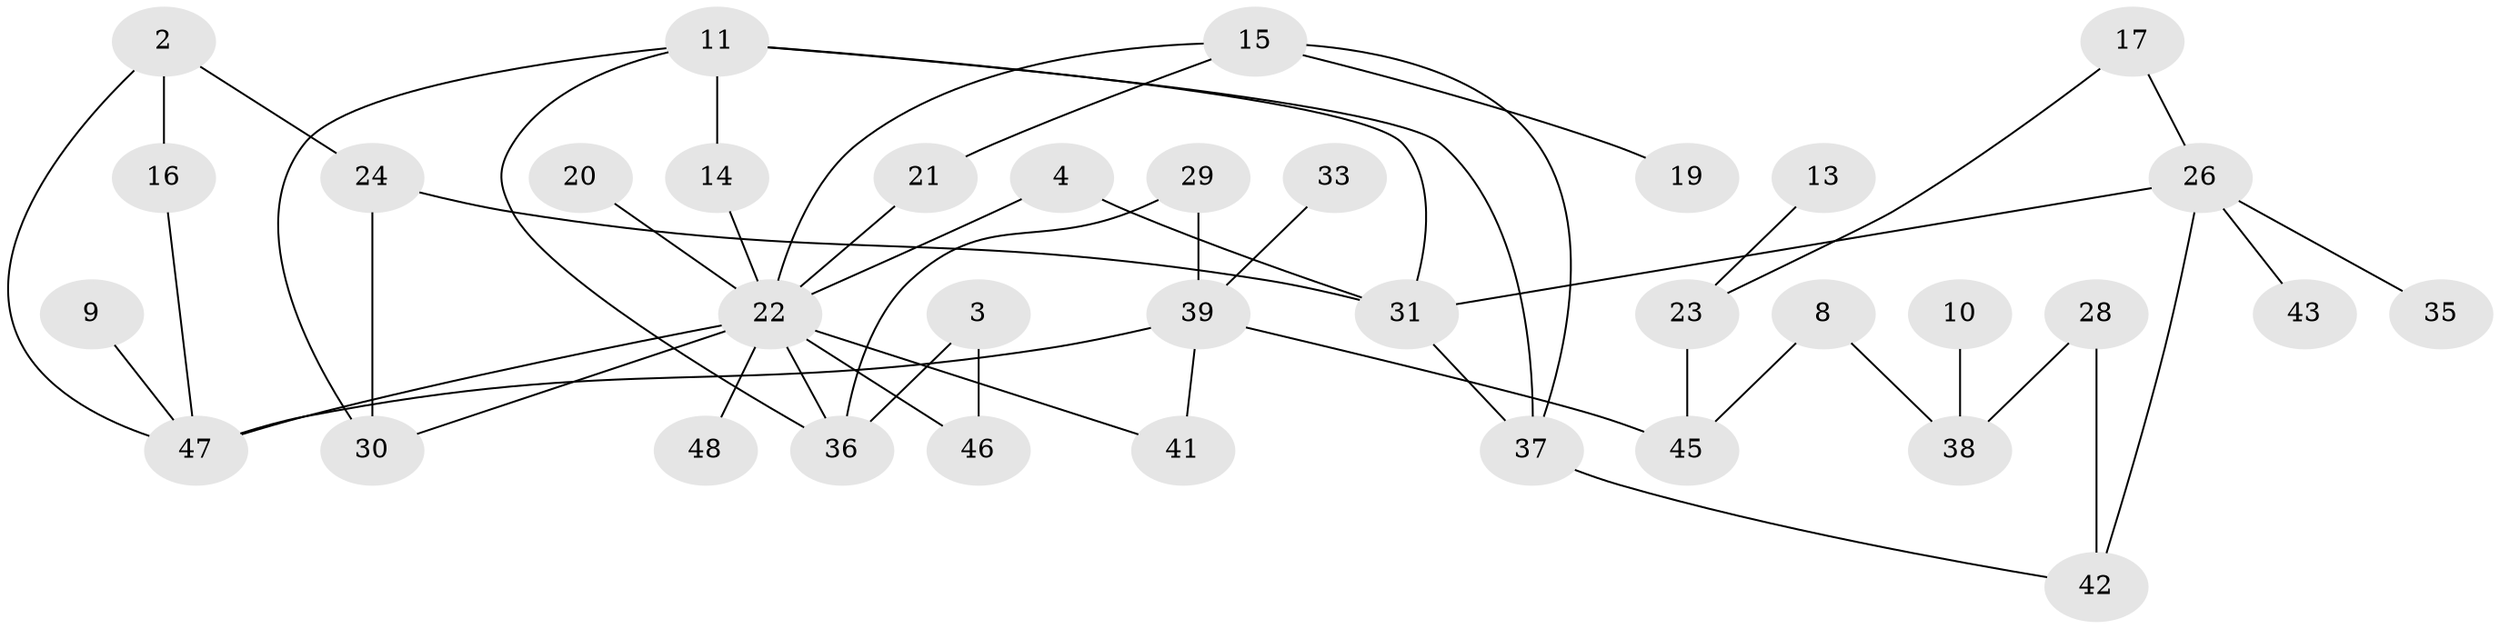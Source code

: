 // original degree distribution, {0: 0.10526315789473684, 3: 0.15789473684210525, 5: 0.021052631578947368, 2: 0.3368421052631579, 1: 0.23157894736842105, 4: 0.12631578947368421, 7: 0.010526315789473684, 6: 0.010526315789473684}
// Generated by graph-tools (version 1.1) at 2025/49/03/09/25 03:49:11]
// undirected, 36 vertices, 50 edges
graph export_dot {
graph [start="1"]
  node [color=gray90,style=filled];
  2;
  3;
  4;
  8;
  9;
  10;
  11;
  13;
  14;
  15;
  16;
  17;
  19;
  20;
  21;
  22;
  23;
  24;
  26;
  28;
  29;
  30;
  31;
  33;
  35;
  36;
  37;
  38;
  39;
  41;
  42;
  43;
  45;
  46;
  47;
  48;
  2 -- 16 [weight=1.0];
  2 -- 24 [weight=1.0];
  2 -- 47 [weight=1.0];
  3 -- 36 [weight=1.0];
  3 -- 46 [weight=1.0];
  4 -- 22 [weight=1.0];
  4 -- 31 [weight=1.0];
  8 -- 38 [weight=1.0];
  8 -- 45 [weight=1.0];
  9 -- 47 [weight=1.0];
  10 -- 38 [weight=1.0];
  11 -- 14 [weight=1.0];
  11 -- 30 [weight=1.0];
  11 -- 31 [weight=1.0];
  11 -- 36 [weight=1.0];
  11 -- 37 [weight=1.0];
  13 -- 23 [weight=1.0];
  14 -- 22 [weight=1.0];
  15 -- 19 [weight=1.0];
  15 -- 21 [weight=1.0];
  15 -- 22 [weight=1.0];
  15 -- 37 [weight=1.0];
  16 -- 47 [weight=1.0];
  17 -- 23 [weight=1.0];
  17 -- 26 [weight=1.0];
  20 -- 22 [weight=1.0];
  21 -- 22 [weight=1.0];
  22 -- 30 [weight=1.0];
  22 -- 36 [weight=1.0];
  22 -- 41 [weight=1.0];
  22 -- 46 [weight=1.0];
  22 -- 47 [weight=1.0];
  22 -- 48 [weight=1.0];
  23 -- 45 [weight=1.0];
  24 -- 30 [weight=1.0];
  24 -- 31 [weight=1.0];
  26 -- 31 [weight=1.0];
  26 -- 35 [weight=1.0];
  26 -- 42 [weight=1.0];
  26 -- 43 [weight=1.0];
  28 -- 38 [weight=1.0];
  28 -- 42 [weight=1.0];
  29 -- 36 [weight=1.0];
  29 -- 39 [weight=1.0];
  31 -- 37 [weight=1.0];
  33 -- 39 [weight=1.0];
  37 -- 42 [weight=1.0];
  39 -- 41 [weight=1.0];
  39 -- 45 [weight=1.0];
  39 -- 47 [weight=1.0];
}
